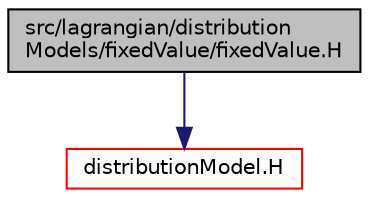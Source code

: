 digraph "src/lagrangian/distributionModels/fixedValue/fixedValue.H"
{
  bgcolor="transparent";
  edge [fontname="Helvetica",fontsize="10",labelfontname="Helvetica",labelfontsize="10"];
  node [fontname="Helvetica",fontsize="10",shape=record];
  Node1 [label="src/lagrangian/distribution\lModels/fixedValue/fixedValue.H",height=0.2,width=0.4,color="black", fillcolor="grey75", style="filled" fontcolor="black"];
  Node1 -> Node2 [color="midnightblue",fontsize="10",style="solid",fontname="Helvetica"];
  Node2 [label="distributionModel.H",height=0.2,width=0.4,color="red",URL="$distributionModel_8H.html"];
}
